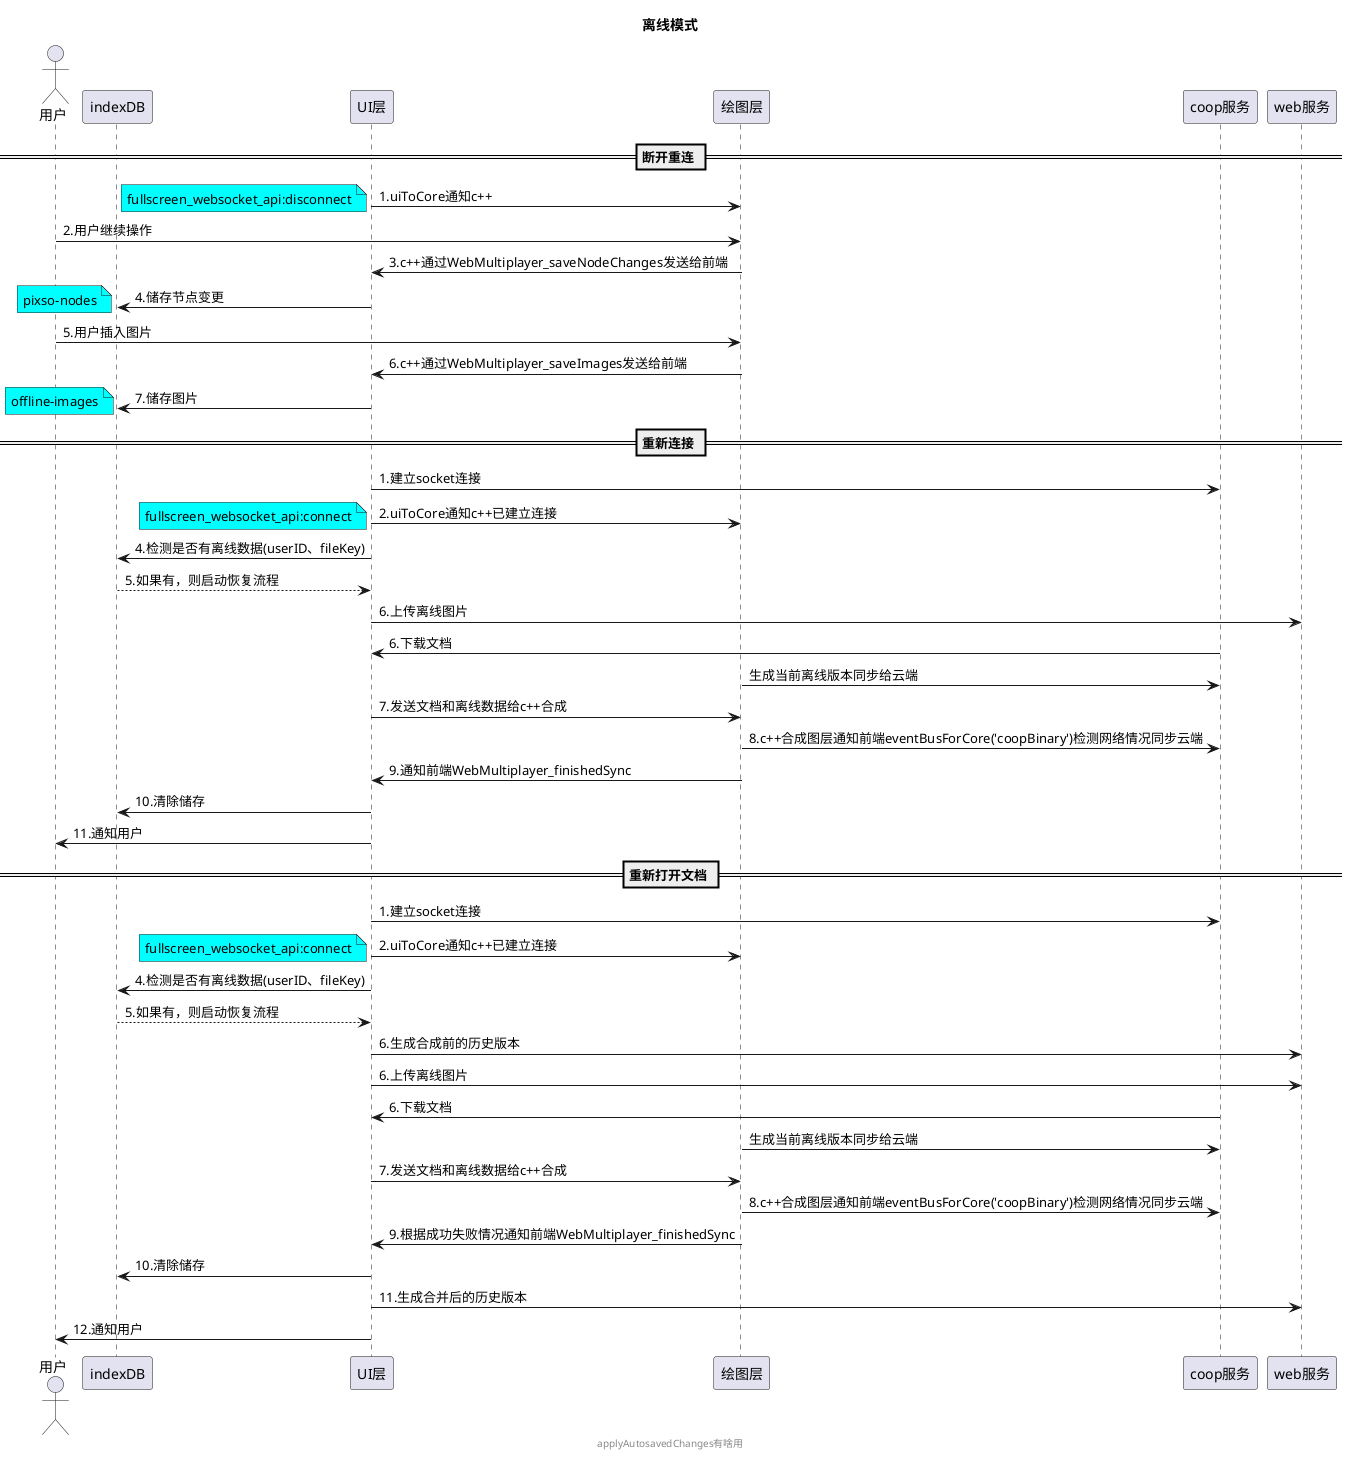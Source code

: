 @startuml
title 离线模式

actor 用户 as user
participant indexDB as idb
participant UI层 as ui
participant 绘图层 as draw
participant coop服务 as coop
participant web服务 as web

== 断开重连 ==
ui -> draw: 1.uiToCore通知c++
note left #aqua: fullscreen_websocket_api:disconnect
user -> draw: 2.用户继续操作
draw -> ui: 3.c++通过WebMultiplayer_saveNodeChanges发送给前端
ui -> idb: 4.储存节点变更
note left #aqua: pixso-nodes
user -> draw: 5.用户插入图片
draw -> ui: 6.c++通过WebMultiplayer_saveImages发送给前端
ui -> idb: 7.储存图片
note left #aqua: offline-images

== 重新连接 ==
ui -> coop: 1.建立socket连接
ui -> draw: 2.uiToCore通知c++已建立连接
note left #aqua: fullscreen_websocket_api:connect
ui -> idb: 4.检测是否有离线数据(userID、fileKey)
idb --> ui: 5.如果有，则启动恢复流程
ui -> web: 6.上传离线图片
coop -> ui: 6.下载文档
draw -> coop: 生成当前离线版本同步给云端
ui -> draw: 7.发送文档和离线数据给c++合成
draw -> coop: 8.c++合成图层通知前端eventBusForCore('coopBinary')检测网络情况同步云端
draw -> ui: 9.通知前端WebMultiplayer_finishedSync
ui -> idb: 10.清除储存
ui -> user: 11.通知用户

== 重新打开文档 ==
ui -> coop: 1.建立socket连接
ui -> draw: 2.uiToCore通知c++已建立连接
note left #aqua: fullscreen_websocket_api:connect
ui -> idb: 4.检测是否有离线数据(userID、fileKey)
idb --> ui: 5.如果有，则启动恢复流程
ui -> web: 6.生成合成前的历史版本
ui -> web: 6.上传离线图片
coop -> ui: 6.下载文档
draw -> coop: 生成当前离线版本同步给云端
ui -> draw: 7.发送文档和离线数据给c++合成
draw -> coop: 8.c++合成图层通知前端eventBusForCore('coopBinary')检测网络情况同步云端
draw -> ui: 9.根据成功失败情况通知前端WebMultiplayer_finishedSync
ui -> idb: 10.清除储存
ui -> web: 11.生成合并后的历史版本
ui -> user: 12.通知用户

footer applyAutosavedChanges有啥用

@enduml

@startuml
participant 前端 as ui
participant c as draw

title 前端、c++交互逻辑

ui -> draw: 同步离线数据-loadAutosavedNodeChanges
ui -> draw: 同步文档-ws syncNewSendMessagesToCore("loadFicFile")
ui -> draw: 同步协同-ws syncNewSendMessagesToCore("receiveCoop")
@enduml 